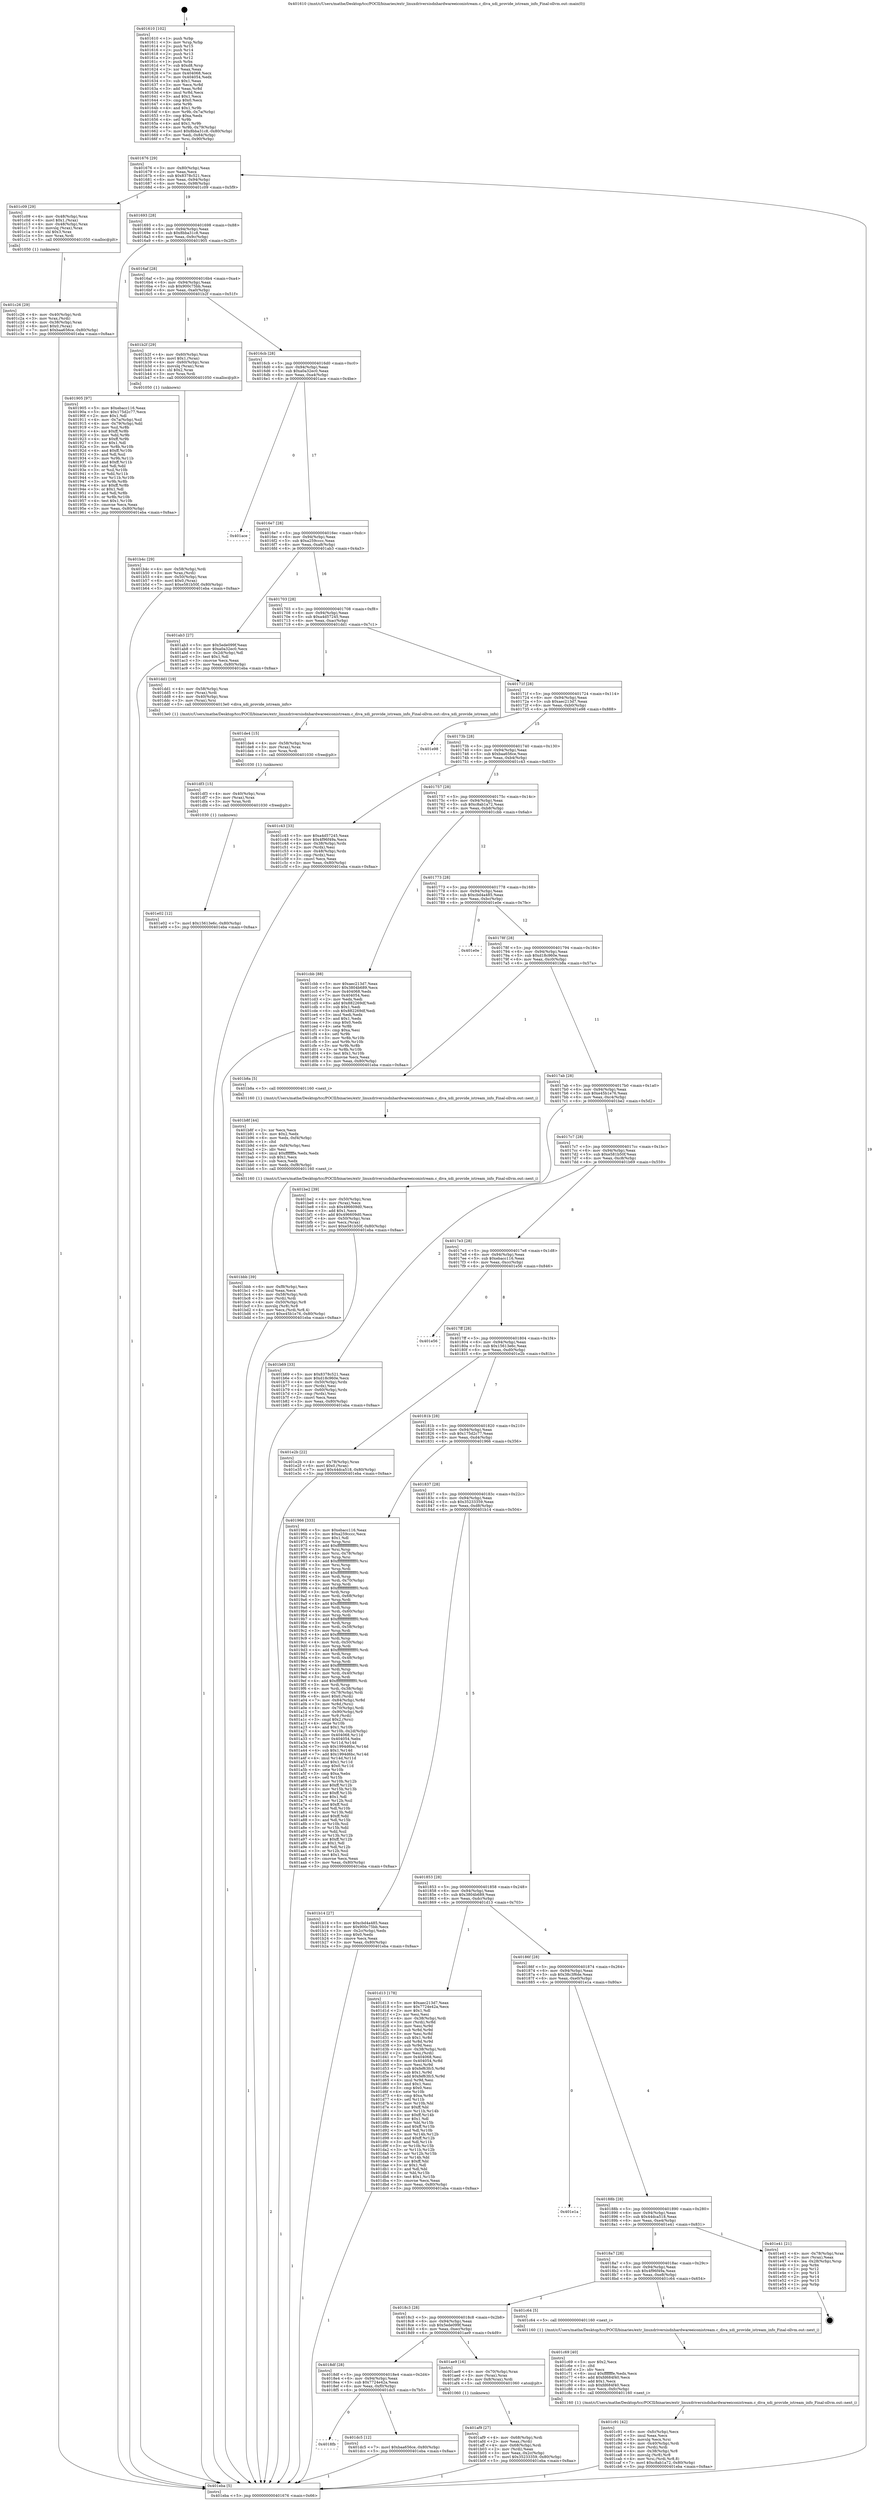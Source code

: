 digraph "0x401610" {
  label = "0x401610 (/mnt/c/Users/mathe/Desktop/tcc/POCII/binaries/extr_linuxdriversisdnhardwareeiconistream.c_diva_xdi_provide_istream_info_Final-ollvm.out::main(0))"
  labelloc = "t"
  node[shape=record]

  Entry [label="",width=0.3,height=0.3,shape=circle,fillcolor=black,style=filled]
  "0x401676" [label="{
     0x401676 [29]\l
     | [instrs]\l
     &nbsp;&nbsp;0x401676 \<+3\>: mov -0x80(%rbp),%eax\l
     &nbsp;&nbsp;0x401679 \<+2\>: mov %eax,%ecx\l
     &nbsp;&nbsp;0x40167b \<+6\>: sub $0x8378c521,%ecx\l
     &nbsp;&nbsp;0x401681 \<+6\>: mov %eax,-0x94(%rbp)\l
     &nbsp;&nbsp;0x401687 \<+6\>: mov %ecx,-0x98(%rbp)\l
     &nbsp;&nbsp;0x40168d \<+6\>: je 0000000000401c09 \<main+0x5f9\>\l
  }"]
  "0x401c09" [label="{
     0x401c09 [29]\l
     | [instrs]\l
     &nbsp;&nbsp;0x401c09 \<+4\>: mov -0x48(%rbp),%rax\l
     &nbsp;&nbsp;0x401c0d \<+6\>: movl $0x1,(%rax)\l
     &nbsp;&nbsp;0x401c13 \<+4\>: mov -0x48(%rbp),%rax\l
     &nbsp;&nbsp;0x401c17 \<+3\>: movslq (%rax),%rax\l
     &nbsp;&nbsp;0x401c1a \<+4\>: shl $0x3,%rax\l
     &nbsp;&nbsp;0x401c1e \<+3\>: mov %rax,%rdi\l
     &nbsp;&nbsp;0x401c21 \<+5\>: call 0000000000401050 \<malloc@plt\>\l
     | [calls]\l
     &nbsp;&nbsp;0x401050 \{1\} (unknown)\l
  }"]
  "0x401693" [label="{
     0x401693 [28]\l
     | [instrs]\l
     &nbsp;&nbsp;0x401693 \<+5\>: jmp 0000000000401698 \<main+0x88\>\l
     &nbsp;&nbsp;0x401698 \<+6\>: mov -0x94(%rbp),%eax\l
     &nbsp;&nbsp;0x40169e \<+5\>: sub $0x8bba31c8,%eax\l
     &nbsp;&nbsp;0x4016a3 \<+6\>: mov %eax,-0x9c(%rbp)\l
     &nbsp;&nbsp;0x4016a9 \<+6\>: je 0000000000401905 \<main+0x2f5\>\l
  }"]
  Exit [label="",width=0.3,height=0.3,shape=circle,fillcolor=black,style=filled,peripheries=2]
  "0x401905" [label="{
     0x401905 [97]\l
     | [instrs]\l
     &nbsp;&nbsp;0x401905 \<+5\>: mov $0xebacc116,%eax\l
     &nbsp;&nbsp;0x40190a \<+5\>: mov $0x175d2c77,%ecx\l
     &nbsp;&nbsp;0x40190f \<+2\>: mov $0x1,%dl\l
     &nbsp;&nbsp;0x401911 \<+4\>: mov -0x7a(%rbp),%sil\l
     &nbsp;&nbsp;0x401915 \<+4\>: mov -0x79(%rbp),%dil\l
     &nbsp;&nbsp;0x401919 \<+3\>: mov %sil,%r8b\l
     &nbsp;&nbsp;0x40191c \<+4\>: xor $0xff,%r8b\l
     &nbsp;&nbsp;0x401920 \<+3\>: mov %dil,%r9b\l
     &nbsp;&nbsp;0x401923 \<+4\>: xor $0xff,%r9b\l
     &nbsp;&nbsp;0x401927 \<+3\>: xor $0x1,%dl\l
     &nbsp;&nbsp;0x40192a \<+3\>: mov %r8b,%r10b\l
     &nbsp;&nbsp;0x40192d \<+4\>: and $0xff,%r10b\l
     &nbsp;&nbsp;0x401931 \<+3\>: and %dl,%sil\l
     &nbsp;&nbsp;0x401934 \<+3\>: mov %r9b,%r11b\l
     &nbsp;&nbsp;0x401937 \<+4\>: and $0xff,%r11b\l
     &nbsp;&nbsp;0x40193b \<+3\>: and %dl,%dil\l
     &nbsp;&nbsp;0x40193e \<+3\>: or %sil,%r10b\l
     &nbsp;&nbsp;0x401941 \<+3\>: or %dil,%r11b\l
     &nbsp;&nbsp;0x401944 \<+3\>: xor %r11b,%r10b\l
     &nbsp;&nbsp;0x401947 \<+3\>: or %r9b,%r8b\l
     &nbsp;&nbsp;0x40194a \<+4\>: xor $0xff,%r8b\l
     &nbsp;&nbsp;0x40194e \<+3\>: or $0x1,%dl\l
     &nbsp;&nbsp;0x401951 \<+3\>: and %dl,%r8b\l
     &nbsp;&nbsp;0x401954 \<+3\>: or %r8b,%r10b\l
     &nbsp;&nbsp;0x401957 \<+4\>: test $0x1,%r10b\l
     &nbsp;&nbsp;0x40195b \<+3\>: cmovne %ecx,%eax\l
     &nbsp;&nbsp;0x40195e \<+3\>: mov %eax,-0x80(%rbp)\l
     &nbsp;&nbsp;0x401961 \<+5\>: jmp 0000000000401eba \<main+0x8aa\>\l
  }"]
  "0x4016af" [label="{
     0x4016af [28]\l
     | [instrs]\l
     &nbsp;&nbsp;0x4016af \<+5\>: jmp 00000000004016b4 \<main+0xa4\>\l
     &nbsp;&nbsp;0x4016b4 \<+6\>: mov -0x94(%rbp),%eax\l
     &nbsp;&nbsp;0x4016ba \<+5\>: sub $0x900c75bb,%eax\l
     &nbsp;&nbsp;0x4016bf \<+6\>: mov %eax,-0xa0(%rbp)\l
     &nbsp;&nbsp;0x4016c5 \<+6\>: je 0000000000401b2f \<main+0x51f\>\l
  }"]
  "0x401eba" [label="{
     0x401eba [5]\l
     | [instrs]\l
     &nbsp;&nbsp;0x401eba \<+5\>: jmp 0000000000401676 \<main+0x66\>\l
  }"]
  "0x401610" [label="{
     0x401610 [102]\l
     | [instrs]\l
     &nbsp;&nbsp;0x401610 \<+1\>: push %rbp\l
     &nbsp;&nbsp;0x401611 \<+3\>: mov %rsp,%rbp\l
     &nbsp;&nbsp;0x401614 \<+2\>: push %r15\l
     &nbsp;&nbsp;0x401616 \<+2\>: push %r14\l
     &nbsp;&nbsp;0x401618 \<+2\>: push %r13\l
     &nbsp;&nbsp;0x40161a \<+2\>: push %r12\l
     &nbsp;&nbsp;0x40161c \<+1\>: push %rbx\l
     &nbsp;&nbsp;0x40161d \<+7\>: sub $0xd8,%rsp\l
     &nbsp;&nbsp;0x401624 \<+2\>: xor %eax,%eax\l
     &nbsp;&nbsp;0x401626 \<+7\>: mov 0x404068,%ecx\l
     &nbsp;&nbsp;0x40162d \<+7\>: mov 0x404054,%edx\l
     &nbsp;&nbsp;0x401634 \<+3\>: sub $0x1,%eax\l
     &nbsp;&nbsp;0x401637 \<+3\>: mov %ecx,%r8d\l
     &nbsp;&nbsp;0x40163a \<+3\>: add %eax,%r8d\l
     &nbsp;&nbsp;0x40163d \<+4\>: imul %r8d,%ecx\l
     &nbsp;&nbsp;0x401641 \<+3\>: and $0x1,%ecx\l
     &nbsp;&nbsp;0x401644 \<+3\>: cmp $0x0,%ecx\l
     &nbsp;&nbsp;0x401647 \<+4\>: sete %r9b\l
     &nbsp;&nbsp;0x40164b \<+4\>: and $0x1,%r9b\l
     &nbsp;&nbsp;0x40164f \<+4\>: mov %r9b,-0x7a(%rbp)\l
     &nbsp;&nbsp;0x401653 \<+3\>: cmp $0xa,%edx\l
     &nbsp;&nbsp;0x401656 \<+4\>: setl %r9b\l
     &nbsp;&nbsp;0x40165a \<+4\>: and $0x1,%r9b\l
     &nbsp;&nbsp;0x40165e \<+4\>: mov %r9b,-0x79(%rbp)\l
     &nbsp;&nbsp;0x401662 \<+7\>: movl $0x8bba31c8,-0x80(%rbp)\l
     &nbsp;&nbsp;0x401669 \<+6\>: mov %edi,-0x84(%rbp)\l
     &nbsp;&nbsp;0x40166f \<+7\>: mov %rsi,-0x90(%rbp)\l
  }"]
  "0x401e02" [label="{
     0x401e02 [12]\l
     | [instrs]\l
     &nbsp;&nbsp;0x401e02 \<+7\>: movl $0x15613e6c,-0x80(%rbp)\l
     &nbsp;&nbsp;0x401e09 \<+5\>: jmp 0000000000401eba \<main+0x8aa\>\l
  }"]
  "0x401b2f" [label="{
     0x401b2f [29]\l
     | [instrs]\l
     &nbsp;&nbsp;0x401b2f \<+4\>: mov -0x60(%rbp),%rax\l
     &nbsp;&nbsp;0x401b33 \<+6\>: movl $0x1,(%rax)\l
     &nbsp;&nbsp;0x401b39 \<+4\>: mov -0x60(%rbp),%rax\l
     &nbsp;&nbsp;0x401b3d \<+3\>: movslq (%rax),%rax\l
     &nbsp;&nbsp;0x401b40 \<+4\>: shl $0x2,%rax\l
     &nbsp;&nbsp;0x401b44 \<+3\>: mov %rax,%rdi\l
     &nbsp;&nbsp;0x401b47 \<+5\>: call 0000000000401050 \<malloc@plt\>\l
     | [calls]\l
     &nbsp;&nbsp;0x401050 \{1\} (unknown)\l
  }"]
  "0x4016cb" [label="{
     0x4016cb [28]\l
     | [instrs]\l
     &nbsp;&nbsp;0x4016cb \<+5\>: jmp 00000000004016d0 \<main+0xc0\>\l
     &nbsp;&nbsp;0x4016d0 \<+6\>: mov -0x94(%rbp),%eax\l
     &nbsp;&nbsp;0x4016d6 \<+5\>: sub $0xa0a32ec0,%eax\l
     &nbsp;&nbsp;0x4016db \<+6\>: mov %eax,-0xa4(%rbp)\l
     &nbsp;&nbsp;0x4016e1 \<+6\>: je 0000000000401ace \<main+0x4be\>\l
  }"]
  "0x401df3" [label="{
     0x401df3 [15]\l
     | [instrs]\l
     &nbsp;&nbsp;0x401df3 \<+4\>: mov -0x40(%rbp),%rax\l
     &nbsp;&nbsp;0x401df7 \<+3\>: mov (%rax),%rax\l
     &nbsp;&nbsp;0x401dfa \<+3\>: mov %rax,%rdi\l
     &nbsp;&nbsp;0x401dfd \<+5\>: call 0000000000401030 \<free@plt\>\l
     | [calls]\l
     &nbsp;&nbsp;0x401030 \{1\} (unknown)\l
  }"]
  "0x401ace" [label="{
     0x401ace\l
  }", style=dashed]
  "0x4016e7" [label="{
     0x4016e7 [28]\l
     | [instrs]\l
     &nbsp;&nbsp;0x4016e7 \<+5\>: jmp 00000000004016ec \<main+0xdc\>\l
     &nbsp;&nbsp;0x4016ec \<+6\>: mov -0x94(%rbp),%eax\l
     &nbsp;&nbsp;0x4016f2 \<+5\>: sub $0xa259cccc,%eax\l
     &nbsp;&nbsp;0x4016f7 \<+6\>: mov %eax,-0xa8(%rbp)\l
     &nbsp;&nbsp;0x4016fd \<+6\>: je 0000000000401ab3 \<main+0x4a3\>\l
  }"]
  "0x401de4" [label="{
     0x401de4 [15]\l
     | [instrs]\l
     &nbsp;&nbsp;0x401de4 \<+4\>: mov -0x58(%rbp),%rax\l
     &nbsp;&nbsp;0x401de8 \<+3\>: mov (%rax),%rax\l
     &nbsp;&nbsp;0x401deb \<+3\>: mov %rax,%rdi\l
     &nbsp;&nbsp;0x401dee \<+5\>: call 0000000000401030 \<free@plt\>\l
     | [calls]\l
     &nbsp;&nbsp;0x401030 \{1\} (unknown)\l
  }"]
  "0x401ab3" [label="{
     0x401ab3 [27]\l
     | [instrs]\l
     &nbsp;&nbsp;0x401ab3 \<+5\>: mov $0x5ede099f,%eax\l
     &nbsp;&nbsp;0x401ab8 \<+5\>: mov $0xa0a32ec0,%ecx\l
     &nbsp;&nbsp;0x401abd \<+3\>: mov -0x2d(%rbp),%dl\l
     &nbsp;&nbsp;0x401ac0 \<+3\>: test $0x1,%dl\l
     &nbsp;&nbsp;0x401ac3 \<+3\>: cmovne %ecx,%eax\l
     &nbsp;&nbsp;0x401ac6 \<+3\>: mov %eax,-0x80(%rbp)\l
     &nbsp;&nbsp;0x401ac9 \<+5\>: jmp 0000000000401eba \<main+0x8aa\>\l
  }"]
  "0x401703" [label="{
     0x401703 [28]\l
     | [instrs]\l
     &nbsp;&nbsp;0x401703 \<+5\>: jmp 0000000000401708 \<main+0xf8\>\l
     &nbsp;&nbsp;0x401708 \<+6\>: mov -0x94(%rbp),%eax\l
     &nbsp;&nbsp;0x40170e \<+5\>: sub $0xa4d57245,%eax\l
     &nbsp;&nbsp;0x401713 \<+6\>: mov %eax,-0xac(%rbp)\l
     &nbsp;&nbsp;0x401719 \<+6\>: je 0000000000401dd1 \<main+0x7c1\>\l
  }"]
  "0x4018fb" [label="{
     0x4018fb\l
  }", style=dashed]
  "0x401dd1" [label="{
     0x401dd1 [19]\l
     | [instrs]\l
     &nbsp;&nbsp;0x401dd1 \<+4\>: mov -0x58(%rbp),%rax\l
     &nbsp;&nbsp;0x401dd5 \<+3\>: mov (%rax),%rdi\l
     &nbsp;&nbsp;0x401dd8 \<+4\>: mov -0x40(%rbp),%rax\l
     &nbsp;&nbsp;0x401ddc \<+3\>: mov (%rax),%rsi\l
     &nbsp;&nbsp;0x401ddf \<+5\>: call 00000000004013e0 \<diva_xdi_provide_istream_info\>\l
     | [calls]\l
     &nbsp;&nbsp;0x4013e0 \{1\} (/mnt/c/Users/mathe/Desktop/tcc/POCII/binaries/extr_linuxdriversisdnhardwareeiconistream.c_diva_xdi_provide_istream_info_Final-ollvm.out::diva_xdi_provide_istream_info)\l
  }"]
  "0x40171f" [label="{
     0x40171f [28]\l
     | [instrs]\l
     &nbsp;&nbsp;0x40171f \<+5\>: jmp 0000000000401724 \<main+0x114\>\l
     &nbsp;&nbsp;0x401724 \<+6\>: mov -0x94(%rbp),%eax\l
     &nbsp;&nbsp;0x40172a \<+5\>: sub $0xaec213d7,%eax\l
     &nbsp;&nbsp;0x40172f \<+6\>: mov %eax,-0xb0(%rbp)\l
     &nbsp;&nbsp;0x401735 \<+6\>: je 0000000000401e98 \<main+0x888\>\l
  }"]
  "0x401dc5" [label="{
     0x401dc5 [12]\l
     | [instrs]\l
     &nbsp;&nbsp;0x401dc5 \<+7\>: movl $0xbaa656ce,-0x80(%rbp)\l
     &nbsp;&nbsp;0x401dcc \<+5\>: jmp 0000000000401eba \<main+0x8aa\>\l
  }"]
  "0x401e98" [label="{
     0x401e98\l
  }", style=dashed]
  "0x40173b" [label="{
     0x40173b [28]\l
     | [instrs]\l
     &nbsp;&nbsp;0x40173b \<+5\>: jmp 0000000000401740 \<main+0x130\>\l
     &nbsp;&nbsp;0x401740 \<+6\>: mov -0x94(%rbp),%eax\l
     &nbsp;&nbsp;0x401746 \<+5\>: sub $0xbaa656ce,%eax\l
     &nbsp;&nbsp;0x40174b \<+6\>: mov %eax,-0xb4(%rbp)\l
     &nbsp;&nbsp;0x401751 \<+6\>: je 0000000000401c43 \<main+0x633\>\l
  }"]
  "0x401c91" [label="{
     0x401c91 [42]\l
     | [instrs]\l
     &nbsp;&nbsp;0x401c91 \<+6\>: mov -0xfc(%rbp),%ecx\l
     &nbsp;&nbsp;0x401c97 \<+3\>: imul %eax,%ecx\l
     &nbsp;&nbsp;0x401c9a \<+3\>: movslq %ecx,%rsi\l
     &nbsp;&nbsp;0x401c9d \<+4\>: mov -0x40(%rbp),%rdi\l
     &nbsp;&nbsp;0x401ca1 \<+3\>: mov (%rdi),%rdi\l
     &nbsp;&nbsp;0x401ca4 \<+4\>: mov -0x38(%rbp),%r8\l
     &nbsp;&nbsp;0x401ca8 \<+3\>: movslq (%r8),%r8\l
     &nbsp;&nbsp;0x401cab \<+4\>: mov %rsi,(%rdi,%r8,8)\l
     &nbsp;&nbsp;0x401caf \<+7\>: movl $0xc8ab1a72,-0x80(%rbp)\l
     &nbsp;&nbsp;0x401cb6 \<+5\>: jmp 0000000000401eba \<main+0x8aa\>\l
  }"]
  "0x401c43" [label="{
     0x401c43 [33]\l
     | [instrs]\l
     &nbsp;&nbsp;0x401c43 \<+5\>: mov $0xa4d57245,%eax\l
     &nbsp;&nbsp;0x401c48 \<+5\>: mov $0x4f96f49a,%ecx\l
     &nbsp;&nbsp;0x401c4d \<+4\>: mov -0x38(%rbp),%rdx\l
     &nbsp;&nbsp;0x401c51 \<+2\>: mov (%rdx),%esi\l
     &nbsp;&nbsp;0x401c53 \<+4\>: mov -0x48(%rbp),%rdx\l
     &nbsp;&nbsp;0x401c57 \<+2\>: cmp (%rdx),%esi\l
     &nbsp;&nbsp;0x401c59 \<+3\>: cmovl %ecx,%eax\l
     &nbsp;&nbsp;0x401c5c \<+3\>: mov %eax,-0x80(%rbp)\l
     &nbsp;&nbsp;0x401c5f \<+5\>: jmp 0000000000401eba \<main+0x8aa\>\l
  }"]
  "0x401757" [label="{
     0x401757 [28]\l
     | [instrs]\l
     &nbsp;&nbsp;0x401757 \<+5\>: jmp 000000000040175c \<main+0x14c\>\l
     &nbsp;&nbsp;0x40175c \<+6\>: mov -0x94(%rbp),%eax\l
     &nbsp;&nbsp;0x401762 \<+5\>: sub $0xc8ab1a72,%eax\l
     &nbsp;&nbsp;0x401767 \<+6\>: mov %eax,-0xb8(%rbp)\l
     &nbsp;&nbsp;0x40176d \<+6\>: je 0000000000401cbb \<main+0x6ab\>\l
  }"]
  "0x401c69" [label="{
     0x401c69 [40]\l
     | [instrs]\l
     &nbsp;&nbsp;0x401c69 \<+5\>: mov $0x2,%ecx\l
     &nbsp;&nbsp;0x401c6e \<+1\>: cltd\l
     &nbsp;&nbsp;0x401c6f \<+2\>: idiv %ecx\l
     &nbsp;&nbsp;0x401c71 \<+6\>: imul $0xfffffffe,%edx,%ecx\l
     &nbsp;&nbsp;0x401c77 \<+6\>: add $0xfd684f40,%ecx\l
     &nbsp;&nbsp;0x401c7d \<+3\>: add $0x1,%ecx\l
     &nbsp;&nbsp;0x401c80 \<+6\>: sub $0xfd684f40,%ecx\l
     &nbsp;&nbsp;0x401c86 \<+6\>: mov %ecx,-0xfc(%rbp)\l
     &nbsp;&nbsp;0x401c8c \<+5\>: call 0000000000401160 \<next_i\>\l
     | [calls]\l
     &nbsp;&nbsp;0x401160 \{1\} (/mnt/c/Users/mathe/Desktop/tcc/POCII/binaries/extr_linuxdriversisdnhardwareeiconistream.c_diva_xdi_provide_istream_info_Final-ollvm.out::next_i)\l
  }"]
  "0x401cbb" [label="{
     0x401cbb [88]\l
     | [instrs]\l
     &nbsp;&nbsp;0x401cbb \<+5\>: mov $0xaec213d7,%eax\l
     &nbsp;&nbsp;0x401cc0 \<+5\>: mov $0x3804b689,%ecx\l
     &nbsp;&nbsp;0x401cc5 \<+7\>: mov 0x404068,%edx\l
     &nbsp;&nbsp;0x401ccc \<+7\>: mov 0x404054,%esi\l
     &nbsp;&nbsp;0x401cd3 \<+2\>: mov %edx,%edi\l
     &nbsp;&nbsp;0x401cd5 \<+6\>: add $0x882269df,%edi\l
     &nbsp;&nbsp;0x401cdb \<+3\>: sub $0x1,%edi\l
     &nbsp;&nbsp;0x401cde \<+6\>: sub $0x882269df,%edi\l
     &nbsp;&nbsp;0x401ce4 \<+3\>: imul %edi,%edx\l
     &nbsp;&nbsp;0x401ce7 \<+3\>: and $0x1,%edx\l
     &nbsp;&nbsp;0x401cea \<+3\>: cmp $0x0,%edx\l
     &nbsp;&nbsp;0x401ced \<+4\>: sete %r8b\l
     &nbsp;&nbsp;0x401cf1 \<+3\>: cmp $0xa,%esi\l
     &nbsp;&nbsp;0x401cf4 \<+4\>: setl %r9b\l
     &nbsp;&nbsp;0x401cf8 \<+3\>: mov %r8b,%r10b\l
     &nbsp;&nbsp;0x401cfb \<+3\>: and %r9b,%r10b\l
     &nbsp;&nbsp;0x401cfe \<+3\>: xor %r9b,%r8b\l
     &nbsp;&nbsp;0x401d01 \<+3\>: or %r8b,%r10b\l
     &nbsp;&nbsp;0x401d04 \<+4\>: test $0x1,%r10b\l
     &nbsp;&nbsp;0x401d08 \<+3\>: cmovne %ecx,%eax\l
     &nbsp;&nbsp;0x401d0b \<+3\>: mov %eax,-0x80(%rbp)\l
     &nbsp;&nbsp;0x401d0e \<+5\>: jmp 0000000000401eba \<main+0x8aa\>\l
  }"]
  "0x401773" [label="{
     0x401773 [28]\l
     | [instrs]\l
     &nbsp;&nbsp;0x401773 \<+5\>: jmp 0000000000401778 \<main+0x168\>\l
     &nbsp;&nbsp;0x401778 \<+6\>: mov -0x94(%rbp),%eax\l
     &nbsp;&nbsp;0x40177e \<+5\>: sub $0xcbd4a485,%eax\l
     &nbsp;&nbsp;0x401783 \<+6\>: mov %eax,-0xbc(%rbp)\l
     &nbsp;&nbsp;0x401789 \<+6\>: je 0000000000401e0e \<main+0x7fe\>\l
  }"]
  "0x401c26" [label="{
     0x401c26 [29]\l
     | [instrs]\l
     &nbsp;&nbsp;0x401c26 \<+4\>: mov -0x40(%rbp),%rdi\l
     &nbsp;&nbsp;0x401c2a \<+3\>: mov %rax,(%rdi)\l
     &nbsp;&nbsp;0x401c2d \<+4\>: mov -0x38(%rbp),%rax\l
     &nbsp;&nbsp;0x401c31 \<+6\>: movl $0x0,(%rax)\l
     &nbsp;&nbsp;0x401c37 \<+7\>: movl $0xbaa656ce,-0x80(%rbp)\l
     &nbsp;&nbsp;0x401c3e \<+5\>: jmp 0000000000401eba \<main+0x8aa\>\l
  }"]
  "0x401e0e" [label="{
     0x401e0e\l
  }", style=dashed]
  "0x40178f" [label="{
     0x40178f [28]\l
     | [instrs]\l
     &nbsp;&nbsp;0x40178f \<+5\>: jmp 0000000000401794 \<main+0x184\>\l
     &nbsp;&nbsp;0x401794 \<+6\>: mov -0x94(%rbp),%eax\l
     &nbsp;&nbsp;0x40179a \<+5\>: sub $0xd18c960e,%eax\l
     &nbsp;&nbsp;0x40179f \<+6\>: mov %eax,-0xc0(%rbp)\l
     &nbsp;&nbsp;0x4017a5 \<+6\>: je 0000000000401b8a \<main+0x57a\>\l
  }"]
  "0x401bbb" [label="{
     0x401bbb [39]\l
     | [instrs]\l
     &nbsp;&nbsp;0x401bbb \<+6\>: mov -0xf8(%rbp),%ecx\l
     &nbsp;&nbsp;0x401bc1 \<+3\>: imul %eax,%ecx\l
     &nbsp;&nbsp;0x401bc4 \<+4\>: mov -0x58(%rbp),%rdi\l
     &nbsp;&nbsp;0x401bc8 \<+3\>: mov (%rdi),%rdi\l
     &nbsp;&nbsp;0x401bcb \<+4\>: mov -0x50(%rbp),%r8\l
     &nbsp;&nbsp;0x401bcf \<+3\>: movslq (%r8),%r8\l
     &nbsp;&nbsp;0x401bd2 \<+4\>: mov %ecx,(%rdi,%r8,4)\l
     &nbsp;&nbsp;0x401bd6 \<+7\>: movl $0xe45b1e76,-0x80(%rbp)\l
     &nbsp;&nbsp;0x401bdd \<+5\>: jmp 0000000000401eba \<main+0x8aa\>\l
  }"]
  "0x401b8a" [label="{
     0x401b8a [5]\l
     | [instrs]\l
     &nbsp;&nbsp;0x401b8a \<+5\>: call 0000000000401160 \<next_i\>\l
     | [calls]\l
     &nbsp;&nbsp;0x401160 \{1\} (/mnt/c/Users/mathe/Desktop/tcc/POCII/binaries/extr_linuxdriversisdnhardwareeiconistream.c_diva_xdi_provide_istream_info_Final-ollvm.out::next_i)\l
  }"]
  "0x4017ab" [label="{
     0x4017ab [28]\l
     | [instrs]\l
     &nbsp;&nbsp;0x4017ab \<+5\>: jmp 00000000004017b0 \<main+0x1a0\>\l
     &nbsp;&nbsp;0x4017b0 \<+6\>: mov -0x94(%rbp),%eax\l
     &nbsp;&nbsp;0x4017b6 \<+5\>: sub $0xe45b1e76,%eax\l
     &nbsp;&nbsp;0x4017bb \<+6\>: mov %eax,-0xc4(%rbp)\l
     &nbsp;&nbsp;0x4017c1 \<+6\>: je 0000000000401be2 \<main+0x5d2\>\l
  }"]
  "0x401b8f" [label="{
     0x401b8f [44]\l
     | [instrs]\l
     &nbsp;&nbsp;0x401b8f \<+2\>: xor %ecx,%ecx\l
     &nbsp;&nbsp;0x401b91 \<+5\>: mov $0x2,%edx\l
     &nbsp;&nbsp;0x401b96 \<+6\>: mov %edx,-0xf4(%rbp)\l
     &nbsp;&nbsp;0x401b9c \<+1\>: cltd\l
     &nbsp;&nbsp;0x401b9d \<+6\>: mov -0xf4(%rbp),%esi\l
     &nbsp;&nbsp;0x401ba3 \<+2\>: idiv %esi\l
     &nbsp;&nbsp;0x401ba5 \<+6\>: imul $0xfffffffe,%edx,%edx\l
     &nbsp;&nbsp;0x401bab \<+3\>: sub $0x1,%ecx\l
     &nbsp;&nbsp;0x401bae \<+2\>: sub %ecx,%edx\l
     &nbsp;&nbsp;0x401bb0 \<+6\>: mov %edx,-0xf8(%rbp)\l
     &nbsp;&nbsp;0x401bb6 \<+5\>: call 0000000000401160 \<next_i\>\l
     | [calls]\l
     &nbsp;&nbsp;0x401160 \{1\} (/mnt/c/Users/mathe/Desktop/tcc/POCII/binaries/extr_linuxdriversisdnhardwareeiconistream.c_diva_xdi_provide_istream_info_Final-ollvm.out::next_i)\l
  }"]
  "0x401be2" [label="{
     0x401be2 [39]\l
     | [instrs]\l
     &nbsp;&nbsp;0x401be2 \<+4\>: mov -0x50(%rbp),%rax\l
     &nbsp;&nbsp;0x401be6 \<+2\>: mov (%rax),%ecx\l
     &nbsp;&nbsp;0x401be8 \<+6\>: sub $0x496609d0,%ecx\l
     &nbsp;&nbsp;0x401bee \<+3\>: add $0x1,%ecx\l
     &nbsp;&nbsp;0x401bf1 \<+6\>: add $0x496609d0,%ecx\l
     &nbsp;&nbsp;0x401bf7 \<+4\>: mov -0x50(%rbp),%rax\l
     &nbsp;&nbsp;0x401bfb \<+2\>: mov %ecx,(%rax)\l
     &nbsp;&nbsp;0x401bfd \<+7\>: movl $0xe581b50f,-0x80(%rbp)\l
     &nbsp;&nbsp;0x401c04 \<+5\>: jmp 0000000000401eba \<main+0x8aa\>\l
  }"]
  "0x4017c7" [label="{
     0x4017c7 [28]\l
     | [instrs]\l
     &nbsp;&nbsp;0x4017c7 \<+5\>: jmp 00000000004017cc \<main+0x1bc\>\l
     &nbsp;&nbsp;0x4017cc \<+6\>: mov -0x94(%rbp),%eax\l
     &nbsp;&nbsp;0x4017d2 \<+5\>: sub $0xe581b50f,%eax\l
     &nbsp;&nbsp;0x4017d7 \<+6\>: mov %eax,-0xc8(%rbp)\l
     &nbsp;&nbsp;0x4017dd \<+6\>: je 0000000000401b69 \<main+0x559\>\l
  }"]
  "0x401b4c" [label="{
     0x401b4c [29]\l
     | [instrs]\l
     &nbsp;&nbsp;0x401b4c \<+4\>: mov -0x58(%rbp),%rdi\l
     &nbsp;&nbsp;0x401b50 \<+3\>: mov %rax,(%rdi)\l
     &nbsp;&nbsp;0x401b53 \<+4\>: mov -0x50(%rbp),%rax\l
     &nbsp;&nbsp;0x401b57 \<+6\>: movl $0x0,(%rax)\l
     &nbsp;&nbsp;0x401b5d \<+7\>: movl $0xe581b50f,-0x80(%rbp)\l
     &nbsp;&nbsp;0x401b64 \<+5\>: jmp 0000000000401eba \<main+0x8aa\>\l
  }"]
  "0x401b69" [label="{
     0x401b69 [33]\l
     | [instrs]\l
     &nbsp;&nbsp;0x401b69 \<+5\>: mov $0x8378c521,%eax\l
     &nbsp;&nbsp;0x401b6e \<+5\>: mov $0xd18c960e,%ecx\l
     &nbsp;&nbsp;0x401b73 \<+4\>: mov -0x50(%rbp),%rdx\l
     &nbsp;&nbsp;0x401b77 \<+2\>: mov (%rdx),%esi\l
     &nbsp;&nbsp;0x401b79 \<+4\>: mov -0x60(%rbp),%rdx\l
     &nbsp;&nbsp;0x401b7d \<+2\>: cmp (%rdx),%esi\l
     &nbsp;&nbsp;0x401b7f \<+3\>: cmovl %ecx,%eax\l
     &nbsp;&nbsp;0x401b82 \<+3\>: mov %eax,-0x80(%rbp)\l
     &nbsp;&nbsp;0x401b85 \<+5\>: jmp 0000000000401eba \<main+0x8aa\>\l
  }"]
  "0x4017e3" [label="{
     0x4017e3 [28]\l
     | [instrs]\l
     &nbsp;&nbsp;0x4017e3 \<+5\>: jmp 00000000004017e8 \<main+0x1d8\>\l
     &nbsp;&nbsp;0x4017e8 \<+6\>: mov -0x94(%rbp),%eax\l
     &nbsp;&nbsp;0x4017ee \<+5\>: sub $0xebacc116,%eax\l
     &nbsp;&nbsp;0x4017f3 \<+6\>: mov %eax,-0xcc(%rbp)\l
     &nbsp;&nbsp;0x4017f9 \<+6\>: je 0000000000401e56 \<main+0x846\>\l
  }"]
  "0x401af9" [label="{
     0x401af9 [27]\l
     | [instrs]\l
     &nbsp;&nbsp;0x401af9 \<+4\>: mov -0x68(%rbp),%rdi\l
     &nbsp;&nbsp;0x401afd \<+2\>: mov %eax,(%rdi)\l
     &nbsp;&nbsp;0x401aff \<+4\>: mov -0x68(%rbp),%rdi\l
     &nbsp;&nbsp;0x401b03 \<+2\>: mov (%rdi),%eax\l
     &nbsp;&nbsp;0x401b05 \<+3\>: mov %eax,-0x2c(%rbp)\l
     &nbsp;&nbsp;0x401b08 \<+7\>: movl $0x35233359,-0x80(%rbp)\l
     &nbsp;&nbsp;0x401b0f \<+5\>: jmp 0000000000401eba \<main+0x8aa\>\l
  }"]
  "0x401e56" [label="{
     0x401e56\l
  }", style=dashed]
  "0x4017ff" [label="{
     0x4017ff [28]\l
     | [instrs]\l
     &nbsp;&nbsp;0x4017ff \<+5\>: jmp 0000000000401804 \<main+0x1f4\>\l
     &nbsp;&nbsp;0x401804 \<+6\>: mov -0x94(%rbp),%eax\l
     &nbsp;&nbsp;0x40180a \<+5\>: sub $0x15613e6c,%eax\l
     &nbsp;&nbsp;0x40180f \<+6\>: mov %eax,-0xd0(%rbp)\l
     &nbsp;&nbsp;0x401815 \<+6\>: je 0000000000401e2b \<main+0x81b\>\l
  }"]
  "0x4018df" [label="{
     0x4018df [28]\l
     | [instrs]\l
     &nbsp;&nbsp;0x4018df \<+5\>: jmp 00000000004018e4 \<main+0x2d4\>\l
     &nbsp;&nbsp;0x4018e4 \<+6\>: mov -0x94(%rbp),%eax\l
     &nbsp;&nbsp;0x4018ea \<+5\>: sub $0x7724e42a,%eax\l
     &nbsp;&nbsp;0x4018ef \<+6\>: mov %eax,-0xf0(%rbp)\l
     &nbsp;&nbsp;0x4018f5 \<+6\>: je 0000000000401dc5 \<main+0x7b5\>\l
  }"]
  "0x401e2b" [label="{
     0x401e2b [22]\l
     | [instrs]\l
     &nbsp;&nbsp;0x401e2b \<+4\>: mov -0x78(%rbp),%rax\l
     &nbsp;&nbsp;0x401e2f \<+6\>: movl $0x0,(%rax)\l
     &nbsp;&nbsp;0x401e35 \<+7\>: movl $0x44dca518,-0x80(%rbp)\l
     &nbsp;&nbsp;0x401e3c \<+5\>: jmp 0000000000401eba \<main+0x8aa\>\l
  }"]
  "0x40181b" [label="{
     0x40181b [28]\l
     | [instrs]\l
     &nbsp;&nbsp;0x40181b \<+5\>: jmp 0000000000401820 \<main+0x210\>\l
     &nbsp;&nbsp;0x401820 \<+6\>: mov -0x94(%rbp),%eax\l
     &nbsp;&nbsp;0x401826 \<+5\>: sub $0x175d2c77,%eax\l
     &nbsp;&nbsp;0x40182b \<+6\>: mov %eax,-0xd4(%rbp)\l
     &nbsp;&nbsp;0x401831 \<+6\>: je 0000000000401966 \<main+0x356\>\l
  }"]
  "0x401ae9" [label="{
     0x401ae9 [16]\l
     | [instrs]\l
     &nbsp;&nbsp;0x401ae9 \<+4\>: mov -0x70(%rbp),%rax\l
     &nbsp;&nbsp;0x401aed \<+3\>: mov (%rax),%rax\l
     &nbsp;&nbsp;0x401af0 \<+4\>: mov 0x8(%rax),%rdi\l
     &nbsp;&nbsp;0x401af4 \<+5\>: call 0000000000401060 \<atoi@plt\>\l
     | [calls]\l
     &nbsp;&nbsp;0x401060 \{1\} (unknown)\l
  }"]
  "0x401966" [label="{
     0x401966 [333]\l
     | [instrs]\l
     &nbsp;&nbsp;0x401966 \<+5\>: mov $0xebacc116,%eax\l
     &nbsp;&nbsp;0x40196b \<+5\>: mov $0xa259cccc,%ecx\l
     &nbsp;&nbsp;0x401970 \<+2\>: mov $0x1,%dl\l
     &nbsp;&nbsp;0x401972 \<+3\>: mov %rsp,%rsi\l
     &nbsp;&nbsp;0x401975 \<+4\>: add $0xfffffffffffffff0,%rsi\l
     &nbsp;&nbsp;0x401979 \<+3\>: mov %rsi,%rsp\l
     &nbsp;&nbsp;0x40197c \<+4\>: mov %rsi,-0x78(%rbp)\l
     &nbsp;&nbsp;0x401980 \<+3\>: mov %rsp,%rsi\l
     &nbsp;&nbsp;0x401983 \<+4\>: add $0xfffffffffffffff0,%rsi\l
     &nbsp;&nbsp;0x401987 \<+3\>: mov %rsi,%rsp\l
     &nbsp;&nbsp;0x40198a \<+3\>: mov %rsp,%rdi\l
     &nbsp;&nbsp;0x40198d \<+4\>: add $0xfffffffffffffff0,%rdi\l
     &nbsp;&nbsp;0x401991 \<+3\>: mov %rdi,%rsp\l
     &nbsp;&nbsp;0x401994 \<+4\>: mov %rdi,-0x70(%rbp)\l
     &nbsp;&nbsp;0x401998 \<+3\>: mov %rsp,%rdi\l
     &nbsp;&nbsp;0x40199b \<+4\>: add $0xfffffffffffffff0,%rdi\l
     &nbsp;&nbsp;0x40199f \<+3\>: mov %rdi,%rsp\l
     &nbsp;&nbsp;0x4019a2 \<+4\>: mov %rdi,-0x68(%rbp)\l
     &nbsp;&nbsp;0x4019a6 \<+3\>: mov %rsp,%rdi\l
     &nbsp;&nbsp;0x4019a9 \<+4\>: add $0xfffffffffffffff0,%rdi\l
     &nbsp;&nbsp;0x4019ad \<+3\>: mov %rdi,%rsp\l
     &nbsp;&nbsp;0x4019b0 \<+4\>: mov %rdi,-0x60(%rbp)\l
     &nbsp;&nbsp;0x4019b4 \<+3\>: mov %rsp,%rdi\l
     &nbsp;&nbsp;0x4019b7 \<+4\>: add $0xfffffffffffffff0,%rdi\l
     &nbsp;&nbsp;0x4019bb \<+3\>: mov %rdi,%rsp\l
     &nbsp;&nbsp;0x4019be \<+4\>: mov %rdi,-0x58(%rbp)\l
     &nbsp;&nbsp;0x4019c2 \<+3\>: mov %rsp,%rdi\l
     &nbsp;&nbsp;0x4019c5 \<+4\>: add $0xfffffffffffffff0,%rdi\l
     &nbsp;&nbsp;0x4019c9 \<+3\>: mov %rdi,%rsp\l
     &nbsp;&nbsp;0x4019cc \<+4\>: mov %rdi,-0x50(%rbp)\l
     &nbsp;&nbsp;0x4019d0 \<+3\>: mov %rsp,%rdi\l
     &nbsp;&nbsp;0x4019d3 \<+4\>: add $0xfffffffffffffff0,%rdi\l
     &nbsp;&nbsp;0x4019d7 \<+3\>: mov %rdi,%rsp\l
     &nbsp;&nbsp;0x4019da \<+4\>: mov %rdi,-0x48(%rbp)\l
     &nbsp;&nbsp;0x4019de \<+3\>: mov %rsp,%rdi\l
     &nbsp;&nbsp;0x4019e1 \<+4\>: add $0xfffffffffffffff0,%rdi\l
     &nbsp;&nbsp;0x4019e5 \<+3\>: mov %rdi,%rsp\l
     &nbsp;&nbsp;0x4019e8 \<+4\>: mov %rdi,-0x40(%rbp)\l
     &nbsp;&nbsp;0x4019ec \<+3\>: mov %rsp,%rdi\l
     &nbsp;&nbsp;0x4019ef \<+4\>: add $0xfffffffffffffff0,%rdi\l
     &nbsp;&nbsp;0x4019f3 \<+3\>: mov %rdi,%rsp\l
     &nbsp;&nbsp;0x4019f6 \<+4\>: mov %rdi,-0x38(%rbp)\l
     &nbsp;&nbsp;0x4019fa \<+4\>: mov -0x78(%rbp),%rdi\l
     &nbsp;&nbsp;0x4019fe \<+6\>: movl $0x0,(%rdi)\l
     &nbsp;&nbsp;0x401a04 \<+7\>: mov -0x84(%rbp),%r8d\l
     &nbsp;&nbsp;0x401a0b \<+3\>: mov %r8d,(%rsi)\l
     &nbsp;&nbsp;0x401a0e \<+4\>: mov -0x70(%rbp),%rdi\l
     &nbsp;&nbsp;0x401a12 \<+7\>: mov -0x90(%rbp),%r9\l
     &nbsp;&nbsp;0x401a19 \<+3\>: mov %r9,(%rdi)\l
     &nbsp;&nbsp;0x401a1c \<+3\>: cmpl $0x2,(%rsi)\l
     &nbsp;&nbsp;0x401a1f \<+4\>: setne %r10b\l
     &nbsp;&nbsp;0x401a23 \<+4\>: and $0x1,%r10b\l
     &nbsp;&nbsp;0x401a27 \<+4\>: mov %r10b,-0x2d(%rbp)\l
     &nbsp;&nbsp;0x401a2b \<+8\>: mov 0x404068,%r11d\l
     &nbsp;&nbsp;0x401a33 \<+7\>: mov 0x404054,%ebx\l
     &nbsp;&nbsp;0x401a3a \<+3\>: mov %r11d,%r14d\l
     &nbsp;&nbsp;0x401a3d \<+7\>: sub $0x1994d6bc,%r14d\l
     &nbsp;&nbsp;0x401a44 \<+4\>: sub $0x1,%r14d\l
     &nbsp;&nbsp;0x401a48 \<+7\>: add $0x1994d6bc,%r14d\l
     &nbsp;&nbsp;0x401a4f \<+4\>: imul %r14d,%r11d\l
     &nbsp;&nbsp;0x401a53 \<+4\>: and $0x1,%r11d\l
     &nbsp;&nbsp;0x401a57 \<+4\>: cmp $0x0,%r11d\l
     &nbsp;&nbsp;0x401a5b \<+4\>: sete %r10b\l
     &nbsp;&nbsp;0x401a5f \<+3\>: cmp $0xa,%ebx\l
     &nbsp;&nbsp;0x401a62 \<+4\>: setl %r15b\l
     &nbsp;&nbsp;0x401a66 \<+3\>: mov %r10b,%r12b\l
     &nbsp;&nbsp;0x401a69 \<+4\>: xor $0xff,%r12b\l
     &nbsp;&nbsp;0x401a6d \<+3\>: mov %r15b,%r13b\l
     &nbsp;&nbsp;0x401a70 \<+4\>: xor $0xff,%r13b\l
     &nbsp;&nbsp;0x401a74 \<+3\>: xor $0x1,%dl\l
     &nbsp;&nbsp;0x401a77 \<+3\>: mov %r12b,%sil\l
     &nbsp;&nbsp;0x401a7a \<+4\>: and $0xff,%sil\l
     &nbsp;&nbsp;0x401a7e \<+3\>: and %dl,%r10b\l
     &nbsp;&nbsp;0x401a81 \<+3\>: mov %r13b,%dil\l
     &nbsp;&nbsp;0x401a84 \<+4\>: and $0xff,%dil\l
     &nbsp;&nbsp;0x401a88 \<+3\>: and %dl,%r15b\l
     &nbsp;&nbsp;0x401a8b \<+3\>: or %r10b,%sil\l
     &nbsp;&nbsp;0x401a8e \<+3\>: or %r15b,%dil\l
     &nbsp;&nbsp;0x401a91 \<+3\>: xor %dil,%sil\l
     &nbsp;&nbsp;0x401a94 \<+3\>: or %r13b,%r12b\l
     &nbsp;&nbsp;0x401a97 \<+4\>: xor $0xff,%r12b\l
     &nbsp;&nbsp;0x401a9b \<+3\>: or $0x1,%dl\l
     &nbsp;&nbsp;0x401a9e \<+3\>: and %dl,%r12b\l
     &nbsp;&nbsp;0x401aa1 \<+3\>: or %r12b,%sil\l
     &nbsp;&nbsp;0x401aa4 \<+4\>: test $0x1,%sil\l
     &nbsp;&nbsp;0x401aa8 \<+3\>: cmovne %ecx,%eax\l
     &nbsp;&nbsp;0x401aab \<+3\>: mov %eax,-0x80(%rbp)\l
     &nbsp;&nbsp;0x401aae \<+5\>: jmp 0000000000401eba \<main+0x8aa\>\l
  }"]
  "0x401837" [label="{
     0x401837 [28]\l
     | [instrs]\l
     &nbsp;&nbsp;0x401837 \<+5\>: jmp 000000000040183c \<main+0x22c\>\l
     &nbsp;&nbsp;0x40183c \<+6\>: mov -0x94(%rbp),%eax\l
     &nbsp;&nbsp;0x401842 \<+5\>: sub $0x35233359,%eax\l
     &nbsp;&nbsp;0x401847 \<+6\>: mov %eax,-0xd8(%rbp)\l
     &nbsp;&nbsp;0x40184d \<+6\>: je 0000000000401b14 \<main+0x504\>\l
  }"]
  "0x4018c3" [label="{
     0x4018c3 [28]\l
     | [instrs]\l
     &nbsp;&nbsp;0x4018c3 \<+5\>: jmp 00000000004018c8 \<main+0x2b8\>\l
     &nbsp;&nbsp;0x4018c8 \<+6\>: mov -0x94(%rbp),%eax\l
     &nbsp;&nbsp;0x4018ce \<+5\>: sub $0x5ede099f,%eax\l
     &nbsp;&nbsp;0x4018d3 \<+6\>: mov %eax,-0xec(%rbp)\l
     &nbsp;&nbsp;0x4018d9 \<+6\>: je 0000000000401ae9 \<main+0x4d9\>\l
  }"]
  "0x401c64" [label="{
     0x401c64 [5]\l
     | [instrs]\l
     &nbsp;&nbsp;0x401c64 \<+5\>: call 0000000000401160 \<next_i\>\l
     | [calls]\l
     &nbsp;&nbsp;0x401160 \{1\} (/mnt/c/Users/mathe/Desktop/tcc/POCII/binaries/extr_linuxdriversisdnhardwareeiconistream.c_diva_xdi_provide_istream_info_Final-ollvm.out::next_i)\l
  }"]
  "0x401b14" [label="{
     0x401b14 [27]\l
     | [instrs]\l
     &nbsp;&nbsp;0x401b14 \<+5\>: mov $0xcbd4a485,%eax\l
     &nbsp;&nbsp;0x401b19 \<+5\>: mov $0x900c75bb,%ecx\l
     &nbsp;&nbsp;0x401b1e \<+3\>: mov -0x2c(%rbp),%edx\l
     &nbsp;&nbsp;0x401b21 \<+3\>: cmp $0x0,%edx\l
     &nbsp;&nbsp;0x401b24 \<+3\>: cmove %ecx,%eax\l
     &nbsp;&nbsp;0x401b27 \<+3\>: mov %eax,-0x80(%rbp)\l
     &nbsp;&nbsp;0x401b2a \<+5\>: jmp 0000000000401eba \<main+0x8aa\>\l
  }"]
  "0x401853" [label="{
     0x401853 [28]\l
     | [instrs]\l
     &nbsp;&nbsp;0x401853 \<+5\>: jmp 0000000000401858 \<main+0x248\>\l
     &nbsp;&nbsp;0x401858 \<+6\>: mov -0x94(%rbp),%eax\l
     &nbsp;&nbsp;0x40185e \<+5\>: sub $0x3804b689,%eax\l
     &nbsp;&nbsp;0x401863 \<+6\>: mov %eax,-0xdc(%rbp)\l
     &nbsp;&nbsp;0x401869 \<+6\>: je 0000000000401d13 \<main+0x703\>\l
  }"]
  "0x4018a7" [label="{
     0x4018a7 [28]\l
     | [instrs]\l
     &nbsp;&nbsp;0x4018a7 \<+5\>: jmp 00000000004018ac \<main+0x29c\>\l
     &nbsp;&nbsp;0x4018ac \<+6\>: mov -0x94(%rbp),%eax\l
     &nbsp;&nbsp;0x4018b2 \<+5\>: sub $0x4f96f49a,%eax\l
     &nbsp;&nbsp;0x4018b7 \<+6\>: mov %eax,-0xe8(%rbp)\l
     &nbsp;&nbsp;0x4018bd \<+6\>: je 0000000000401c64 \<main+0x654\>\l
  }"]
  "0x401d13" [label="{
     0x401d13 [178]\l
     | [instrs]\l
     &nbsp;&nbsp;0x401d13 \<+5\>: mov $0xaec213d7,%eax\l
     &nbsp;&nbsp;0x401d18 \<+5\>: mov $0x7724e42a,%ecx\l
     &nbsp;&nbsp;0x401d1d \<+2\>: mov $0x1,%dl\l
     &nbsp;&nbsp;0x401d1f \<+2\>: xor %esi,%esi\l
     &nbsp;&nbsp;0x401d21 \<+4\>: mov -0x38(%rbp),%rdi\l
     &nbsp;&nbsp;0x401d25 \<+3\>: mov (%rdi),%r8d\l
     &nbsp;&nbsp;0x401d28 \<+3\>: mov %esi,%r9d\l
     &nbsp;&nbsp;0x401d2b \<+3\>: sub %r8d,%r9d\l
     &nbsp;&nbsp;0x401d2e \<+3\>: mov %esi,%r8d\l
     &nbsp;&nbsp;0x401d31 \<+4\>: sub $0x1,%r8d\l
     &nbsp;&nbsp;0x401d35 \<+3\>: add %r8d,%r9d\l
     &nbsp;&nbsp;0x401d38 \<+3\>: sub %r9d,%esi\l
     &nbsp;&nbsp;0x401d3b \<+4\>: mov -0x38(%rbp),%rdi\l
     &nbsp;&nbsp;0x401d3f \<+2\>: mov %esi,(%rdi)\l
     &nbsp;&nbsp;0x401d41 \<+7\>: mov 0x404068,%esi\l
     &nbsp;&nbsp;0x401d48 \<+8\>: mov 0x404054,%r8d\l
     &nbsp;&nbsp;0x401d50 \<+3\>: mov %esi,%r9d\l
     &nbsp;&nbsp;0x401d53 \<+7\>: sub $0xfef63fc5,%r9d\l
     &nbsp;&nbsp;0x401d5a \<+4\>: sub $0x1,%r9d\l
     &nbsp;&nbsp;0x401d5e \<+7\>: add $0xfef63fc5,%r9d\l
     &nbsp;&nbsp;0x401d65 \<+4\>: imul %r9d,%esi\l
     &nbsp;&nbsp;0x401d69 \<+3\>: and $0x1,%esi\l
     &nbsp;&nbsp;0x401d6c \<+3\>: cmp $0x0,%esi\l
     &nbsp;&nbsp;0x401d6f \<+4\>: sete %r10b\l
     &nbsp;&nbsp;0x401d73 \<+4\>: cmp $0xa,%r8d\l
     &nbsp;&nbsp;0x401d77 \<+4\>: setl %r11b\l
     &nbsp;&nbsp;0x401d7b \<+3\>: mov %r10b,%bl\l
     &nbsp;&nbsp;0x401d7e \<+3\>: xor $0xff,%bl\l
     &nbsp;&nbsp;0x401d81 \<+3\>: mov %r11b,%r14b\l
     &nbsp;&nbsp;0x401d84 \<+4\>: xor $0xff,%r14b\l
     &nbsp;&nbsp;0x401d88 \<+3\>: xor $0x1,%dl\l
     &nbsp;&nbsp;0x401d8b \<+3\>: mov %bl,%r15b\l
     &nbsp;&nbsp;0x401d8e \<+4\>: and $0xff,%r15b\l
     &nbsp;&nbsp;0x401d92 \<+3\>: and %dl,%r10b\l
     &nbsp;&nbsp;0x401d95 \<+3\>: mov %r14b,%r12b\l
     &nbsp;&nbsp;0x401d98 \<+4\>: and $0xff,%r12b\l
     &nbsp;&nbsp;0x401d9c \<+3\>: and %dl,%r11b\l
     &nbsp;&nbsp;0x401d9f \<+3\>: or %r10b,%r15b\l
     &nbsp;&nbsp;0x401da2 \<+3\>: or %r11b,%r12b\l
     &nbsp;&nbsp;0x401da5 \<+3\>: xor %r12b,%r15b\l
     &nbsp;&nbsp;0x401da8 \<+3\>: or %r14b,%bl\l
     &nbsp;&nbsp;0x401dab \<+3\>: xor $0xff,%bl\l
     &nbsp;&nbsp;0x401dae \<+3\>: or $0x1,%dl\l
     &nbsp;&nbsp;0x401db1 \<+2\>: and %dl,%bl\l
     &nbsp;&nbsp;0x401db3 \<+3\>: or %bl,%r15b\l
     &nbsp;&nbsp;0x401db6 \<+4\>: test $0x1,%r15b\l
     &nbsp;&nbsp;0x401dba \<+3\>: cmovne %ecx,%eax\l
     &nbsp;&nbsp;0x401dbd \<+3\>: mov %eax,-0x80(%rbp)\l
     &nbsp;&nbsp;0x401dc0 \<+5\>: jmp 0000000000401eba \<main+0x8aa\>\l
  }"]
  "0x40186f" [label="{
     0x40186f [28]\l
     | [instrs]\l
     &nbsp;&nbsp;0x40186f \<+5\>: jmp 0000000000401874 \<main+0x264\>\l
     &nbsp;&nbsp;0x401874 \<+6\>: mov -0x94(%rbp),%eax\l
     &nbsp;&nbsp;0x40187a \<+5\>: sub $0x38c3f6de,%eax\l
     &nbsp;&nbsp;0x40187f \<+6\>: mov %eax,-0xe0(%rbp)\l
     &nbsp;&nbsp;0x401885 \<+6\>: je 0000000000401e1a \<main+0x80a\>\l
  }"]
  "0x401e41" [label="{
     0x401e41 [21]\l
     | [instrs]\l
     &nbsp;&nbsp;0x401e41 \<+4\>: mov -0x78(%rbp),%rax\l
     &nbsp;&nbsp;0x401e45 \<+2\>: mov (%rax),%eax\l
     &nbsp;&nbsp;0x401e47 \<+4\>: lea -0x28(%rbp),%rsp\l
     &nbsp;&nbsp;0x401e4b \<+1\>: pop %rbx\l
     &nbsp;&nbsp;0x401e4c \<+2\>: pop %r12\l
     &nbsp;&nbsp;0x401e4e \<+2\>: pop %r13\l
     &nbsp;&nbsp;0x401e50 \<+2\>: pop %r14\l
     &nbsp;&nbsp;0x401e52 \<+2\>: pop %r15\l
     &nbsp;&nbsp;0x401e54 \<+1\>: pop %rbp\l
     &nbsp;&nbsp;0x401e55 \<+1\>: ret\l
  }"]
  "0x401e1a" [label="{
     0x401e1a\l
  }", style=dashed]
  "0x40188b" [label="{
     0x40188b [28]\l
     | [instrs]\l
     &nbsp;&nbsp;0x40188b \<+5\>: jmp 0000000000401890 \<main+0x280\>\l
     &nbsp;&nbsp;0x401890 \<+6\>: mov -0x94(%rbp),%eax\l
     &nbsp;&nbsp;0x401896 \<+5\>: sub $0x44dca518,%eax\l
     &nbsp;&nbsp;0x40189b \<+6\>: mov %eax,-0xe4(%rbp)\l
     &nbsp;&nbsp;0x4018a1 \<+6\>: je 0000000000401e41 \<main+0x831\>\l
  }"]
  Entry -> "0x401610" [label=" 1"]
  "0x401676" -> "0x401c09" [label=" 1"]
  "0x401676" -> "0x401693" [label=" 19"]
  "0x401e41" -> Exit [label=" 1"]
  "0x401693" -> "0x401905" [label=" 1"]
  "0x401693" -> "0x4016af" [label=" 18"]
  "0x401905" -> "0x401eba" [label=" 1"]
  "0x401610" -> "0x401676" [label=" 1"]
  "0x401eba" -> "0x401676" [label=" 19"]
  "0x401e2b" -> "0x401eba" [label=" 1"]
  "0x4016af" -> "0x401b2f" [label=" 1"]
  "0x4016af" -> "0x4016cb" [label=" 17"]
  "0x401e02" -> "0x401eba" [label=" 1"]
  "0x4016cb" -> "0x401ace" [label=" 0"]
  "0x4016cb" -> "0x4016e7" [label=" 17"]
  "0x401df3" -> "0x401e02" [label=" 1"]
  "0x4016e7" -> "0x401ab3" [label=" 1"]
  "0x4016e7" -> "0x401703" [label=" 16"]
  "0x401de4" -> "0x401df3" [label=" 1"]
  "0x401703" -> "0x401dd1" [label=" 1"]
  "0x401703" -> "0x40171f" [label=" 15"]
  "0x401dd1" -> "0x401de4" [label=" 1"]
  "0x40171f" -> "0x401e98" [label=" 0"]
  "0x40171f" -> "0x40173b" [label=" 15"]
  "0x401dc5" -> "0x401eba" [label=" 1"]
  "0x40173b" -> "0x401c43" [label=" 2"]
  "0x40173b" -> "0x401757" [label=" 13"]
  "0x4018df" -> "0x401dc5" [label=" 1"]
  "0x401757" -> "0x401cbb" [label=" 1"]
  "0x401757" -> "0x401773" [label=" 12"]
  "0x4018df" -> "0x4018fb" [label=" 0"]
  "0x401773" -> "0x401e0e" [label=" 0"]
  "0x401773" -> "0x40178f" [label=" 12"]
  "0x401d13" -> "0x401eba" [label=" 1"]
  "0x40178f" -> "0x401b8a" [label=" 1"]
  "0x40178f" -> "0x4017ab" [label=" 11"]
  "0x401cbb" -> "0x401eba" [label=" 1"]
  "0x4017ab" -> "0x401be2" [label=" 1"]
  "0x4017ab" -> "0x4017c7" [label=" 10"]
  "0x401c91" -> "0x401eba" [label=" 1"]
  "0x4017c7" -> "0x401b69" [label=" 2"]
  "0x4017c7" -> "0x4017e3" [label=" 8"]
  "0x401c69" -> "0x401c91" [label=" 1"]
  "0x4017e3" -> "0x401e56" [label=" 0"]
  "0x4017e3" -> "0x4017ff" [label=" 8"]
  "0x401c64" -> "0x401c69" [label=" 1"]
  "0x4017ff" -> "0x401e2b" [label=" 1"]
  "0x4017ff" -> "0x40181b" [label=" 7"]
  "0x401c43" -> "0x401eba" [label=" 2"]
  "0x40181b" -> "0x401966" [label=" 1"]
  "0x40181b" -> "0x401837" [label=" 6"]
  "0x401c26" -> "0x401eba" [label=" 1"]
  "0x401966" -> "0x401eba" [label=" 1"]
  "0x401ab3" -> "0x401eba" [label=" 1"]
  "0x401be2" -> "0x401eba" [label=" 1"]
  "0x401837" -> "0x401b14" [label=" 1"]
  "0x401837" -> "0x401853" [label=" 5"]
  "0x401bbb" -> "0x401eba" [label=" 1"]
  "0x401853" -> "0x401d13" [label=" 1"]
  "0x401853" -> "0x40186f" [label=" 4"]
  "0x401b8a" -> "0x401b8f" [label=" 1"]
  "0x40186f" -> "0x401e1a" [label=" 0"]
  "0x40186f" -> "0x40188b" [label=" 4"]
  "0x401b69" -> "0x401eba" [label=" 2"]
  "0x40188b" -> "0x401e41" [label=" 1"]
  "0x40188b" -> "0x4018a7" [label=" 3"]
  "0x401b8f" -> "0x401bbb" [label=" 1"]
  "0x4018a7" -> "0x401c64" [label=" 1"]
  "0x4018a7" -> "0x4018c3" [label=" 2"]
  "0x401c09" -> "0x401c26" [label=" 1"]
  "0x4018c3" -> "0x401ae9" [label=" 1"]
  "0x4018c3" -> "0x4018df" [label=" 1"]
  "0x401ae9" -> "0x401af9" [label=" 1"]
  "0x401af9" -> "0x401eba" [label=" 1"]
  "0x401b14" -> "0x401eba" [label=" 1"]
  "0x401b2f" -> "0x401b4c" [label=" 1"]
  "0x401b4c" -> "0x401eba" [label=" 1"]
}
